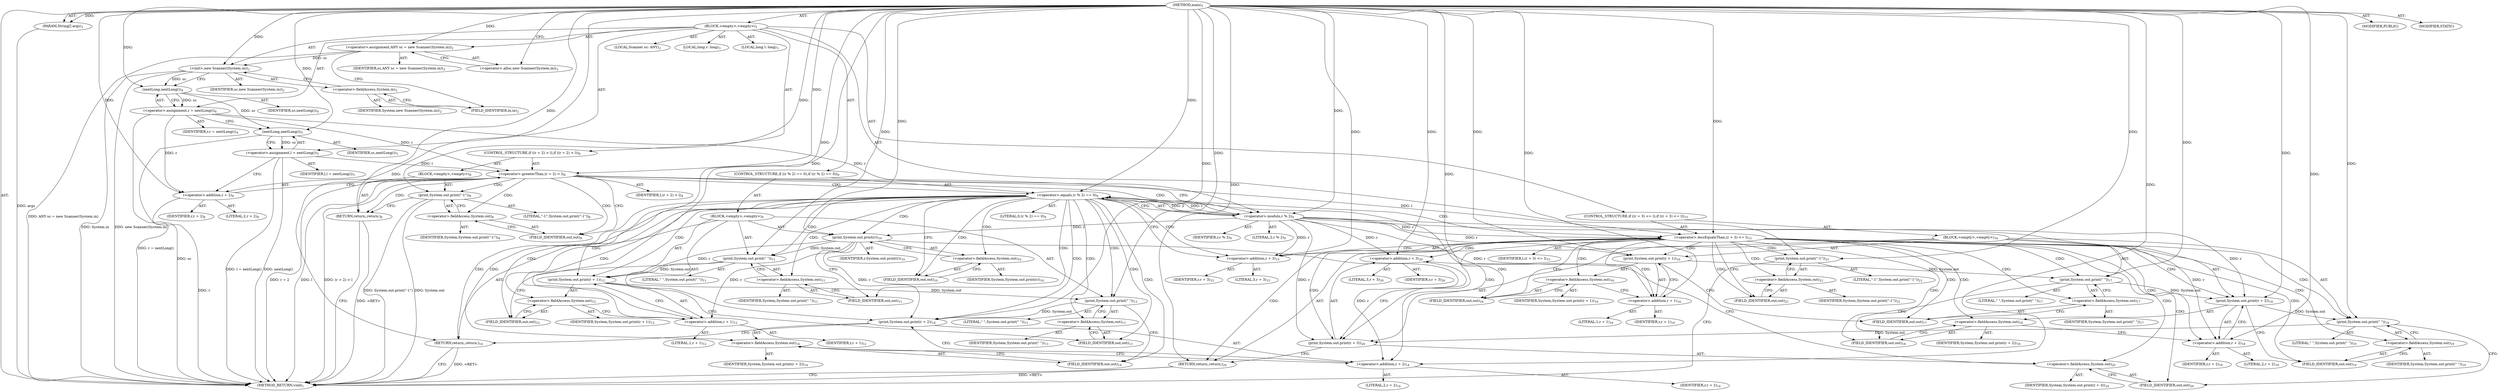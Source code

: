 digraph "main" {  
"19" [label = <(METHOD,main)<SUB>1</SUB>> ]
"20" [label = <(PARAM,String[] args)<SUB>1</SUB>> ]
"21" [label = <(BLOCK,&lt;empty&gt;,&lt;empty&gt;)<SUB>1</SUB>> ]
"4" [label = <(LOCAL,Scanner sc: ANY)<SUB>2</SUB>> ]
"22" [label = <(&lt;operator&gt;.assignment,ANY sc = new Scanner(System.in))<SUB>2</SUB>> ]
"23" [label = <(IDENTIFIER,sc,ANY sc = new Scanner(System.in))<SUB>2</SUB>> ]
"24" [label = <(&lt;operator&gt;.alloc,new Scanner(System.in))<SUB>2</SUB>> ]
"25" [label = <(&lt;init&gt;,new Scanner(System.in))<SUB>2</SUB>> ]
"3" [label = <(IDENTIFIER,sc,new Scanner(System.in))<SUB>2</SUB>> ]
"26" [label = <(&lt;operator&gt;.fieldAccess,System.in)<SUB>2</SUB>> ]
"27" [label = <(IDENTIFIER,System,new Scanner(System.in))<SUB>2</SUB>> ]
"28" [label = <(FIELD_IDENTIFIER,in,in)<SUB>2</SUB>> ]
"29" [label = <(LOCAL,long r: long)<SUB>3</SUB>> ]
"30" [label = <(LOCAL,long l: long)<SUB>3</SUB>> ]
"31" [label = <(&lt;operator&gt;.assignment,r = nextLong())<SUB>4</SUB>> ]
"32" [label = <(IDENTIFIER,r,r = nextLong())<SUB>4</SUB>> ]
"33" [label = <(nextLong,nextLong())<SUB>4</SUB>> ]
"34" [label = <(IDENTIFIER,sc,nextLong())<SUB>4</SUB>> ]
"35" [label = <(&lt;operator&gt;.assignment,l = nextLong())<SUB>5</SUB>> ]
"36" [label = <(IDENTIFIER,l,l = nextLong())<SUB>5</SUB>> ]
"37" [label = <(nextLong,nextLong())<SUB>5</SUB>> ]
"38" [label = <(IDENTIFIER,sc,nextLong())<SUB>5</SUB>> ]
"39" [label = <(CONTROL_STRUCTURE,if ((r + 2) &gt; l),if ((r + 2) &gt; l))<SUB>8</SUB>> ]
"40" [label = <(&lt;operator&gt;.greaterThan,(r + 2) &gt; l)<SUB>8</SUB>> ]
"41" [label = <(&lt;operator&gt;.addition,r + 2)<SUB>8</SUB>> ]
"42" [label = <(IDENTIFIER,r,r + 2)<SUB>8</SUB>> ]
"43" [label = <(LITERAL,2,r + 2)<SUB>8</SUB>> ]
"44" [label = <(IDENTIFIER,l,(r + 2) &gt; l)<SUB>8</SUB>> ]
"45" [label = <(BLOCK,&lt;empty&gt;,&lt;empty&gt;)<SUB>8</SUB>> ]
"46" [label = <(print,System.out.print(&quot;-1&quot;))<SUB>8</SUB>> ]
"47" [label = <(&lt;operator&gt;.fieldAccess,System.out)<SUB>8</SUB>> ]
"48" [label = <(IDENTIFIER,System,System.out.print(&quot;-1&quot;))<SUB>8</SUB>> ]
"49" [label = <(FIELD_IDENTIFIER,out,out)<SUB>8</SUB>> ]
"50" [label = <(LITERAL,&quot;-1&quot;,System.out.print(&quot;-1&quot;))<SUB>8</SUB>> ]
"51" [label = <(RETURN,return;,return;)<SUB>8</SUB>> ]
"52" [label = <(CONTROL_STRUCTURE,if ((r % 2) == 0),if ((r % 2) == 0))<SUB>9</SUB>> ]
"53" [label = <(&lt;operator&gt;.equals,(r % 2) == 0)<SUB>9</SUB>> ]
"54" [label = <(&lt;operator&gt;.modulo,r % 2)<SUB>9</SUB>> ]
"55" [label = <(IDENTIFIER,r,r % 2)<SUB>9</SUB>> ]
"56" [label = <(LITERAL,2,r % 2)<SUB>9</SUB>> ]
"57" [label = <(LITERAL,0,(r % 2) == 0)<SUB>9</SUB>> ]
"58" [label = <(BLOCK,&lt;empty&gt;,&lt;empty&gt;)<SUB>9</SUB>> ]
"59" [label = <(print,System.out.print(r))<SUB>10</SUB>> ]
"60" [label = <(&lt;operator&gt;.fieldAccess,System.out)<SUB>10</SUB>> ]
"61" [label = <(IDENTIFIER,System,System.out.print(r))<SUB>10</SUB>> ]
"62" [label = <(FIELD_IDENTIFIER,out,out)<SUB>10</SUB>> ]
"63" [label = <(IDENTIFIER,r,System.out.print(r))<SUB>10</SUB>> ]
"64" [label = <(print,System.out.print(&quot; &quot;))<SUB>11</SUB>> ]
"65" [label = <(&lt;operator&gt;.fieldAccess,System.out)<SUB>11</SUB>> ]
"66" [label = <(IDENTIFIER,System,System.out.print(&quot; &quot;))<SUB>11</SUB>> ]
"67" [label = <(FIELD_IDENTIFIER,out,out)<SUB>11</SUB>> ]
"68" [label = <(LITERAL,&quot; &quot;,System.out.print(&quot; &quot;))<SUB>11</SUB>> ]
"69" [label = <(print,System.out.print(r + 1))<SUB>12</SUB>> ]
"70" [label = <(&lt;operator&gt;.fieldAccess,System.out)<SUB>12</SUB>> ]
"71" [label = <(IDENTIFIER,System,System.out.print(r + 1))<SUB>12</SUB>> ]
"72" [label = <(FIELD_IDENTIFIER,out,out)<SUB>12</SUB>> ]
"73" [label = <(&lt;operator&gt;.addition,r + 1)<SUB>12</SUB>> ]
"74" [label = <(IDENTIFIER,r,r + 1)<SUB>12</SUB>> ]
"75" [label = <(LITERAL,1,r + 1)<SUB>12</SUB>> ]
"76" [label = <(print,System.out.print(&quot; &quot;))<SUB>13</SUB>> ]
"77" [label = <(&lt;operator&gt;.fieldAccess,System.out)<SUB>13</SUB>> ]
"78" [label = <(IDENTIFIER,System,System.out.print(&quot; &quot;))<SUB>13</SUB>> ]
"79" [label = <(FIELD_IDENTIFIER,out,out)<SUB>13</SUB>> ]
"80" [label = <(LITERAL,&quot; &quot;,System.out.print(&quot; &quot;))<SUB>13</SUB>> ]
"81" [label = <(print,System.out.print(r + 2))<SUB>14</SUB>> ]
"82" [label = <(&lt;operator&gt;.fieldAccess,System.out)<SUB>14</SUB>> ]
"83" [label = <(IDENTIFIER,System,System.out.print(r + 2))<SUB>14</SUB>> ]
"84" [label = <(FIELD_IDENTIFIER,out,out)<SUB>14</SUB>> ]
"85" [label = <(&lt;operator&gt;.addition,r + 2)<SUB>14</SUB>> ]
"86" [label = <(IDENTIFIER,r,r + 2)<SUB>14</SUB>> ]
"87" [label = <(LITERAL,2,r + 2)<SUB>14</SUB>> ]
"88" [label = <(RETURN,return;,return;)<SUB>14</SUB>> ]
"89" [label = <(CONTROL_STRUCTURE,if ((r + 3) &lt;= l),if ((r + 3) &lt;= l))<SUB>15</SUB>> ]
"90" [label = <(&lt;operator&gt;.lessEqualsThan,(r + 3) &lt;= l)<SUB>15</SUB>> ]
"91" [label = <(&lt;operator&gt;.addition,r + 3)<SUB>15</SUB>> ]
"92" [label = <(IDENTIFIER,r,r + 3)<SUB>15</SUB>> ]
"93" [label = <(LITERAL,3,r + 3)<SUB>15</SUB>> ]
"94" [label = <(IDENTIFIER,l,(r + 3) &lt;= l)<SUB>15</SUB>> ]
"95" [label = <(BLOCK,&lt;empty&gt;,&lt;empty&gt;)<SUB>16</SUB>> ]
"96" [label = <(print,System.out.print(r + 1))<SUB>16</SUB>> ]
"97" [label = <(&lt;operator&gt;.fieldAccess,System.out)<SUB>16</SUB>> ]
"98" [label = <(IDENTIFIER,System,System.out.print(r + 1))<SUB>16</SUB>> ]
"99" [label = <(FIELD_IDENTIFIER,out,out)<SUB>16</SUB>> ]
"100" [label = <(&lt;operator&gt;.addition,r + 1)<SUB>16</SUB>> ]
"101" [label = <(IDENTIFIER,r,r + 1)<SUB>16</SUB>> ]
"102" [label = <(LITERAL,1,r + 1)<SUB>16</SUB>> ]
"103" [label = <(print,System.out.print(&quot; &quot;))<SUB>17</SUB>> ]
"104" [label = <(&lt;operator&gt;.fieldAccess,System.out)<SUB>17</SUB>> ]
"105" [label = <(IDENTIFIER,System,System.out.print(&quot; &quot;))<SUB>17</SUB>> ]
"106" [label = <(FIELD_IDENTIFIER,out,out)<SUB>17</SUB>> ]
"107" [label = <(LITERAL,&quot; &quot;,System.out.print(&quot; &quot;))<SUB>17</SUB>> ]
"108" [label = <(print,System.out.print(r + 2))<SUB>18</SUB>> ]
"109" [label = <(&lt;operator&gt;.fieldAccess,System.out)<SUB>18</SUB>> ]
"110" [label = <(IDENTIFIER,System,System.out.print(r + 2))<SUB>18</SUB>> ]
"111" [label = <(FIELD_IDENTIFIER,out,out)<SUB>18</SUB>> ]
"112" [label = <(&lt;operator&gt;.addition,r + 2)<SUB>18</SUB>> ]
"113" [label = <(IDENTIFIER,r,r + 2)<SUB>18</SUB>> ]
"114" [label = <(LITERAL,2,r + 2)<SUB>18</SUB>> ]
"115" [label = <(print,System.out.print(&quot; &quot;))<SUB>19</SUB>> ]
"116" [label = <(&lt;operator&gt;.fieldAccess,System.out)<SUB>19</SUB>> ]
"117" [label = <(IDENTIFIER,System,System.out.print(&quot; &quot;))<SUB>19</SUB>> ]
"118" [label = <(FIELD_IDENTIFIER,out,out)<SUB>19</SUB>> ]
"119" [label = <(LITERAL,&quot; &quot;,System.out.print(&quot; &quot;))<SUB>19</SUB>> ]
"120" [label = <(print,System.out.print(r + 3))<SUB>20</SUB>> ]
"121" [label = <(&lt;operator&gt;.fieldAccess,System.out)<SUB>20</SUB>> ]
"122" [label = <(IDENTIFIER,System,System.out.print(r + 3))<SUB>20</SUB>> ]
"123" [label = <(FIELD_IDENTIFIER,out,out)<SUB>20</SUB>> ]
"124" [label = <(&lt;operator&gt;.addition,r + 3)<SUB>20</SUB>> ]
"125" [label = <(IDENTIFIER,r,r + 3)<SUB>20</SUB>> ]
"126" [label = <(LITERAL,3,r + 3)<SUB>20</SUB>> ]
"127" [label = <(RETURN,return;,return;)<SUB>20</SUB>> ]
"128" [label = <(print,System.out.print(&quot;-1&quot;))<SUB>21</SUB>> ]
"129" [label = <(&lt;operator&gt;.fieldAccess,System.out)<SUB>21</SUB>> ]
"130" [label = <(IDENTIFIER,System,System.out.print(&quot;-1&quot;))<SUB>21</SUB>> ]
"131" [label = <(FIELD_IDENTIFIER,out,out)<SUB>21</SUB>> ]
"132" [label = <(LITERAL,&quot;-1&quot;,System.out.print(&quot;-1&quot;))<SUB>21</SUB>> ]
"133" [label = <(MODIFIER,PUBLIC)> ]
"134" [label = <(MODIFIER,STATIC)> ]
"135" [label = <(METHOD_RETURN,void)<SUB>1</SUB>> ]
  "19" -> "20"  [ label = "AST: "] 
  "19" -> "21"  [ label = "AST: "] 
  "19" -> "133"  [ label = "AST: "] 
  "19" -> "134"  [ label = "AST: "] 
  "19" -> "135"  [ label = "AST: "] 
  "21" -> "4"  [ label = "AST: "] 
  "21" -> "22"  [ label = "AST: "] 
  "21" -> "25"  [ label = "AST: "] 
  "21" -> "29"  [ label = "AST: "] 
  "21" -> "30"  [ label = "AST: "] 
  "21" -> "31"  [ label = "AST: "] 
  "21" -> "35"  [ label = "AST: "] 
  "21" -> "39"  [ label = "AST: "] 
  "21" -> "52"  [ label = "AST: "] 
  "21" -> "89"  [ label = "AST: "] 
  "21" -> "128"  [ label = "AST: "] 
  "22" -> "23"  [ label = "AST: "] 
  "22" -> "24"  [ label = "AST: "] 
  "25" -> "3"  [ label = "AST: "] 
  "25" -> "26"  [ label = "AST: "] 
  "26" -> "27"  [ label = "AST: "] 
  "26" -> "28"  [ label = "AST: "] 
  "31" -> "32"  [ label = "AST: "] 
  "31" -> "33"  [ label = "AST: "] 
  "33" -> "34"  [ label = "AST: "] 
  "35" -> "36"  [ label = "AST: "] 
  "35" -> "37"  [ label = "AST: "] 
  "37" -> "38"  [ label = "AST: "] 
  "39" -> "40"  [ label = "AST: "] 
  "39" -> "45"  [ label = "AST: "] 
  "40" -> "41"  [ label = "AST: "] 
  "40" -> "44"  [ label = "AST: "] 
  "41" -> "42"  [ label = "AST: "] 
  "41" -> "43"  [ label = "AST: "] 
  "45" -> "46"  [ label = "AST: "] 
  "45" -> "51"  [ label = "AST: "] 
  "46" -> "47"  [ label = "AST: "] 
  "46" -> "50"  [ label = "AST: "] 
  "47" -> "48"  [ label = "AST: "] 
  "47" -> "49"  [ label = "AST: "] 
  "52" -> "53"  [ label = "AST: "] 
  "52" -> "58"  [ label = "AST: "] 
  "53" -> "54"  [ label = "AST: "] 
  "53" -> "57"  [ label = "AST: "] 
  "54" -> "55"  [ label = "AST: "] 
  "54" -> "56"  [ label = "AST: "] 
  "58" -> "59"  [ label = "AST: "] 
  "58" -> "64"  [ label = "AST: "] 
  "58" -> "69"  [ label = "AST: "] 
  "58" -> "76"  [ label = "AST: "] 
  "58" -> "81"  [ label = "AST: "] 
  "58" -> "88"  [ label = "AST: "] 
  "59" -> "60"  [ label = "AST: "] 
  "59" -> "63"  [ label = "AST: "] 
  "60" -> "61"  [ label = "AST: "] 
  "60" -> "62"  [ label = "AST: "] 
  "64" -> "65"  [ label = "AST: "] 
  "64" -> "68"  [ label = "AST: "] 
  "65" -> "66"  [ label = "AST: "] 
  "65" -> "67"  [ label = "AST: "] 
  "69" -> "70"  [ label = "AST: "] 
  "69" -> "73"  [ label = "AST: "] 
  "70" -> "71"  [ label = "AST: "] 
  "70" -> "72"  [ label = "AST: "] 
  "73" -> "74"  [ label = "AST: "] 
  "73" -> "75"  [ label = "AST: "] 
  "76" -> "77"  [ label = "AST: "] 
  "76" -> "80"  [ label = "AST: "] 
  "77" -> "78"  [ label = "AST: "] 
  "77" -> "79"  [ label = "AST: "] 
  "81" -> "82"  [ label = "AST: "] 
  "81" -> "85"  [ label = "AST: "] 
  "82" -> "83"  [ label = "AST: "] 
  "82" -> "84"  [ label = "AST: "] 
  "85" -> "86"  [ label = "AST: "] 
  "85" -> "87"  [ label = "AST: "] 
  "89" -> "90"  [ label = "AST: "] 
  "89" -> "95"  [ label = "AST: "] 
  "90" -> "91"  [ label = "AST: "] 
  "90" -> "94"  [ label = "AST: "] 
  "91" -> "92"  [ label = "AST: "] 
  "91" -> "93"  [ label = "AST: "] 
  "95" -> "96"  [ label = "AST: "] 
  "95" -> "103"  [ label = "AST: "] 
  "95" -> "108"  [ label = "AST: "] 
  "95" -> "115"  [ label = "AST: "] 
  "95" -> "120"  [ label = "AST: "] 
  "95" -> "127"  [ label = "AST: "] 
  "96" -> "97"  [ label = "AST: "] 
  "96" -> "100"  [ label = "AST: "] 
  "97" -> "98"  [ label = "AST: "] 
  "97" -> "99"  [ label = "AST: "] 
  "100" -> "101"  [ label = "AST: "] 
  "100" -> "102"  [ label = "AST: "] 
  "103" -> "104"  [ label = "AST: "] 
  "103" -> "107"  [ label = "AST: "] 
  "104" -> "105"  [ label = "AST: "] 
  "104" -> "106"  [ label = "AST: "] 
  "108" -> "109"  [ label = "AST: "] 
  "108" -> "112"  [ label = "AST: "] 
  "109" -> "110"  [ label = "AST: "] 
  "109" -> "111"  [ label = "AST: "] 
  "112" -> "113"  [ label = "AST: "] 
  "112" -> "114"  [ label = "AST: "] 
  "115" -> "116"  [ label = "AST: "] 
  "115" -> "119"  [ label = "AST: "] 
  "116" -> "117"  [ label = "AST: "] 
  "116" -> "118"  [ label = "AST: "] 
  "120" -> "121"  [ label = "AST: "] 
  "120" -> "124"  [ label = "AST: "] 
  "121" -> "122"  [ label = "AST: "] 
  "121" -> "123"  [ label = "AST: "] 
  "124" -> "125"  [ label = "AST: "] 
  "124" -> "126"  [ label = "AST: "] 
  "128" -> "129"  [ label = "AST: "] 
  "128" -> "132"  [ label = "AST: "] 
  "129" -> "130"  [ label = "AST: "] 
  "129" -> "131"  [ label = "AST: "] 
  "22" -> "28"  [ label = "CFG: "] 
  "25" -> "33"  [ label = "CFG: "] 
  "31" -> "37"  [ label = "CFG: "] 
  "35" -> "41"  [ label = "CFG: "] 
  "128" -> "135"  [ label = "CFG: "] 
  "24" -> "22"  [ label = "CFG: "] 
  "26" -> "25"  [ label = "CFG: "] 
  "33" -> "31"  [ label = "CFG: "] 
  "37" -> "35"  [ label = "CFG: "] 
  "40" -> "49"  [ label = "CFG: "] 
  "40" -> "54"  [ label = "CFG: "] 
  "53" -> "62"  [ label = "CFG: "] 
  "53" -> "91"  [ label = "CFG: "] 
  "90" -> "99"  [ label = "CFG: "] 
  "90" -> "131"  [ label = "CFG: "] 
  "129" -> "128"  [ label = "CFG: "] 
  "28" -> "26"  [ label = "CFG: "] 
  "41" -> "40"  [ label = "CFG: "] 
  "46" -> "51"  [ label = "CFG: "] 
  "51" -> "135"  [ label = "CFG: "] 
  "54" -> "53"  [ label = "CFG: "] 
  "59" -> "67"  [ label = "CFG: "] 
  "64" -> "72"  [ label = "CFG: "] 
  "69" -> "79"  [ label = "CFG: "] 
  "76" -> "84"  [ label = "CFG: "] 
  "81" -> "88"  [ label = "CFG: "] 
  "88" -> "135"  [ label = "CFG: "] 
  "91" -> "90"  [ label = "CFG: "] 
  "96" -> "106"  [ label = "CFG: "] 
  "103" -> "111"  [ label = "CFG: "] 
  "108" -> "118"  [ label = "CFG: "] 
  "115" -> "123"  [ label = "CFG: "] 
  "120" -> "127"  [ label = "CFG: "] 
  "127" -> "135"  [ label = "CFG: "] 
  "131" -> "129"  [ label = "CFG: "] 
  "47" -> "46"  [ label = "CFG: "] 
  "60" -> "59"  [ label = "CFG: "] 
  "65" -> "64"  [ label = "CFG: "] 
  "70" -> "73"  [ label = "CFG: "] 
  "73" -> "69"  [ label = "CFG: "] 
  "77" -> "76"  [ label = "CFG: "] 
  "82" -> "85"  [ label = "CFG: "] 
  "85" -> "81"  [ label = "CFG: "] 
  "97" -> "100"  [ label = "CFG: "] 
  "100" -> "96"  [ label = "CFG: "] 
  "104" -> "103"  [ label = "CFG: "] 
  "109" -> "112"  [ label = "CFG: "] 
  "112" -> "108"  [ label = "CFG: "] 
  "116" -> "115"  [ label = "CFG: "] 
  "121" -> "124"  [ label = "CFG: "] 
  "124" -> "120"  [ label = "CFG: "] 
  "49" -> "47"  [ label = "CFG: "] 
  "62" -> "60"  [ label = "CFG: "] 
  "67" -> "65"  [ label = "CFG: "] 
  "72" -> "70"  [ label = "CFG: "] 
  "79" -> "77"  [ label = "CFG: "] 
  "84" -> "82"  [ label = "CFG: "] 
  "99" -> "97"  [ label = "CFG: "] 
  "106" -> "104"  [ label = "CFG: "] 
  "111" -> "109"  [ label = "CFG: "] 
  "118" -> "116"  [ label = "CFG: "] 
  "123" -> "121"  [ label = "CFG: "] 
  "19" -> "24"  [ label = "CFG: "] 
  "127" -> "135"  [ label = "DDG: &lt;RET&gt;"] 
  "88" -> "135"  [ label = "DDG: &lt;RET&gt;"] 
  "51" -> "135"  [ label = "DDG: &lt;RET&gt;"] 
  "20" -> "135"  [ label = "DDG: args"] 
  "22" -> "135"  [ label = "DDG: ANY sc = new Scanner(System.in)"] 
  "25" -> "135"  [ label = "DDG: System.in"] 
  "25" -> "135"  [ label = "DDG: new Scanner(System.in)"] 
  "31" -> "135"  [ label = "DDG: r = nextLong()"] 
  "37" -> "135"  [ label = "DDG: sc"] 
  "35" -> "135"  [ label = "DDG: nextLong()"] 
  "35" -> "135"  [ label = "DDG: l = nextLong()"] 
  "41" -> "135"  [ label = "DDG: r"] 
  "40" -> "135"  [ label = "DDG: r + 2"] 
  "40" -> "135"  [ label = "DDG: l"] 
  "40" -> "135"  [ label = "DDG: (r + 2) &gt; l"] 
  "46" -> "135"  [ label = "DDG: System.out"] 
  "46" -> "135"  [ label = "DDG: System.out.print(&quot;-1&quot;)"] 
  "19" -> "20"  [ label = "DDG: "] 
  "19" -> "22"  [ label = "DDG: "] 
  "33" -> "31"  [ label = "DDG: sc"] 
  "37" -> "35"  [ label = "DDG: sc"] 
  "22" -> "25"  [ label = "DDG: sc"] 
  "19" -> "25"  [ label = "DDG: "] 
  "19" -> "128"  [ label = "DDG: "] 
  "25" -> "33"  [ label = "DDG: sc"] 
  "19" -> "33"  [ label = "DDG: "] 
  "33" -> "37"  [ label = "DDG: sc"] 
  "19" -> "37"  [ label = "DDG: "] 
  "31" -> "40"  [ label = "DDG: r"] 
  "19" -> "40"  [ label = "DDG: "] 
  "35" -> "40"  [ label = "DDG: l"] 
  "19" -> "51"  [ label = "DDG: "] 
  "54" -> "53"  [ label = "DDG: r"] 
  "54" -> "53"  [ label = "DDG: 2"] 
  "19" -> "53"  [ label = "DDG: "] 
  "19" -> "88"  [ label = "DDG: "] 
  "54" -> "90"  [ label = "DDG: r"] 
  "19" -> "90"  [ label = "DDG: "] 
  "40" -> "90"  [ label = "DDG: l"] 
  "19" -> "127"  [ label = "DDG: "] 
  "31" -> "41"  [ label = "DDG: r"] 
  "19" -> "41"  [ label = "DDG: "] 
  "19" -> "46"  [ label = "DDG: "] 
  "19" -> "54"  [ label = "DDG: "] 
  "31" -> "54"  [ label = "DDG: r"] 
  "54" -> "59"  [ label = "DDG: r"] 
  "19" -> "59"  [ label = "DDG: "] 
  "59" -> "64"  [ label = "DDG: System.out"] 
  "19" -> "64"  [ label = "DDG: "] 
  "64" -> "69"  [ label = "DDG: System.out"] 
  "59" -> "69"  [ label = "DDG: r"] 
  "19" -> "69"  [ label = "DDG: "] 
  "69" -> "76"  [ label = "DDG: System.out"] 
  "19" -> "76"  [ label = "DDG: "] 
  "76" -> "81"  [ label = "DDG: System.out"] 
  "19" -> "81"  [ label = "DDG: "] 
  "59" -> "81"  [ label = "DDG: r"] 
  "54" -> "91"  [ label = "DDG: r"] 
  "19" -> "91"  [ label = "DDG: "] 
  "19" -> "96"  [ label = "DDG: "] 
  "54" -> "96"  [ label = "DDG: r"] 
  "96" -> "103"  [ label = "DDG: System.out"] 
  "19" -> "103"  [ label = "DDG: "] 
  "103" -> "108"  [ label = "DDG: System.out"] 
  "19" -> "108"  [ label = "DDG: "] 
  "54" -> "108"  [ label = "DDG: r"] 
  "108" -> "115"  [ label = "DDG: System.out"] 
  "19" -> "115"  [ label = "DDG: "] 
  "115" -> "120"  [ label = "DDG: System.out"] 
  "19" -> "120"  [ label = "DDG: "] 
  "54" -> "120"  [ label = "DDG: r"] 
  "59" -> "73"  [ label = "DDG: r"] 
  "19" -> "73"  [ label = "DDG: "] 
  "19" -> "85"  [ label = "DDG: "] 
  "59" -> "85"  [ label = "DDG: r"] 
  "19" -> "100"  [ label = "DDG: "] 
  "54" -> "100"  [ label = "DDG: r"] 
  "19" -> "112"  [ label = "DDG: "] 
  "54" -> "112"  [ label = "DDG: r"] 
  "19" -> "124"  [ label = "DDG: "] 
  "54" -> "124"  [ label = "DDG: r"] 
  "40" -> "47"  [ label = "CDG: "] 
  "40" -> "49"  [ label = "CDG: "] 
  "40" -> "51"  [ label = "CDG: "] 
  "40" -> "46"  [ label = "CDG: "] 
  "40" -> "54"  [ label = "CDG: "] 
  "40" -> "53"  [ label = "CDG: "] 
  "53" -> "60"  [ label = "CDG: "] 
  "53" -> "73"  [ label = "CDG: "] 
  "53" -> "77"  [ label = "CDG: "] 
  "53" -> "64"  [ label = "CDG: "] 
  "53" -> "81"  [ label = "CDG: "] 
  "53" -> "84"  [ label = "CDG: "] 
  "53" -> "85"  [ label = "CDG: "] 
  "53" -> "72"  [ label = "CDG: "] 
  "53" -> "69"  [ label = "CDG: "] 
  "53" -> "67"  [ label = "CDG: "] 
  "53" -> "76"  [ label = "CDG: "] 
  "53" -> "65"  [ label = "CDG: "] 
  "53" -> "59"  [ label = "CDG: "] 
  "53" -> "91"  [ label = "CDG: "] 
  "53" -> "82"  [ label = "CDG: "] 
  "53" -> "90"  [ label = "CDG: "] 
  "53" -> "79"  [ label = "CDG: "] 
  "53" -> "88"  [ label = "CDG: "] 
  "53" -> "70"  [ label = "CDG: "] 
  "53" -> "62"  [ label = "CDG: "] 
  "90" -> "115"  [ label = "CDG: "] 
  "90" -> "96"  [ label = "CDG: "] 
  "90" -> "120"  [ label = "CDG: "] 
  "90" -> "116"  [ label = "CDG: "] 
  "90" -> "99"  [ label = "CDG: "] 
  "90" -> "128"  [ label = "CDG: "] 
  "90" -> "131"  [ label = "CDG: "] 
  "90" -> "103"  [ label = "CDG: "] 
  "90" -> "104"  [ label = "CDG: "] 
  "90" -> "121"  [ label = "CDG: "] 
  "90" -> "123"  [ label = "CDG: "] 
  "90" -> "106"  [ label = "CDG: "] 
  "90" -> "97"  [ label = "CDG: "] 
  "90" -> "112"  [ label = "CDG: "] 
  "90" -> "129"  [ label = "CDG: "] 
  "90" -> "118"  [ label = "CDG: "] 
  "90" -> "100"  [ label = "CDG: "] 
  "90" -> "127"  [ label = "CDG: "] 
  "90" -> "124"  [ label = "CDG: "] 
  "90" -> "108"  [ label = "CDG: "] 
  "90" -> "111"  [ label = "CDG: "] 
  "90" -> "109"  [ label = "CDG: "] 
}
